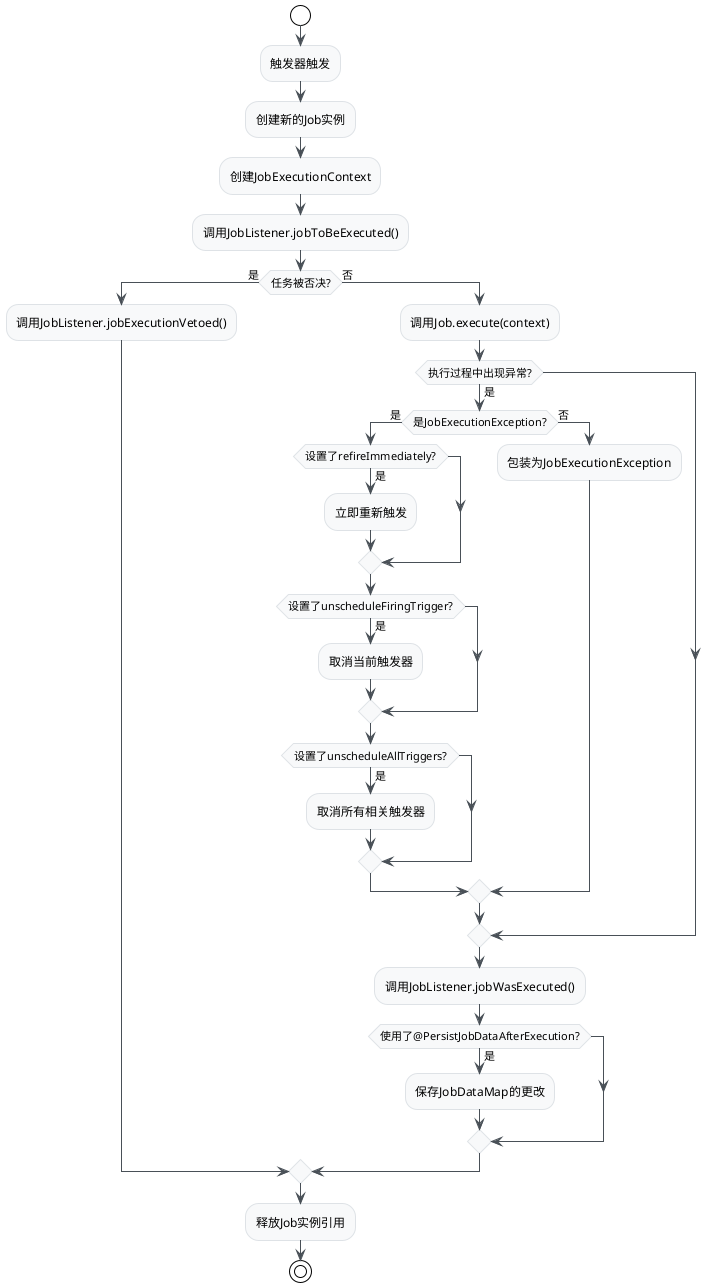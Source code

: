  @startuml
!theme plain
skinparam activityBackgroundColor #F8F9FA
skinparam activityBorderColor #DEE2E6
skinparam arrowColor #495057

start

:触发器触发;

:创建新的Job实例;

:创建JobExecutionContext;

:调用JobListener.jobToBeExecuted();

if (任务被否决?) then (是)
  :调用JobListener.jobExecutionVetoed();
else (否)
  :调用Job.execute(context);
  
  if (执行过程中出现异常?) then (是)
    if (是JobExecutionException?) then (是)
      if (设置了refireImmediately?) then (是)
        :立即重新触发;
      endif
      
      if (设置了unscheduleFiringTrigger?) then (是)
        :取消当前触发器;
      endif
      
      if (设置了unscheduleAllTriggers?) then (是)
        :取消所有相关触发器;
      endif
    else (否)
      :包装为JobExecutionException;
    endif
  endif
  
  :调用JobListener.jobWasExecuted();
  
  if (使用了@PersistJobDataAfterExecution?) then (是)
    :保存JobDataMap的更改;
  endif
endif

:释放Job实例引用;

stop

@enduml